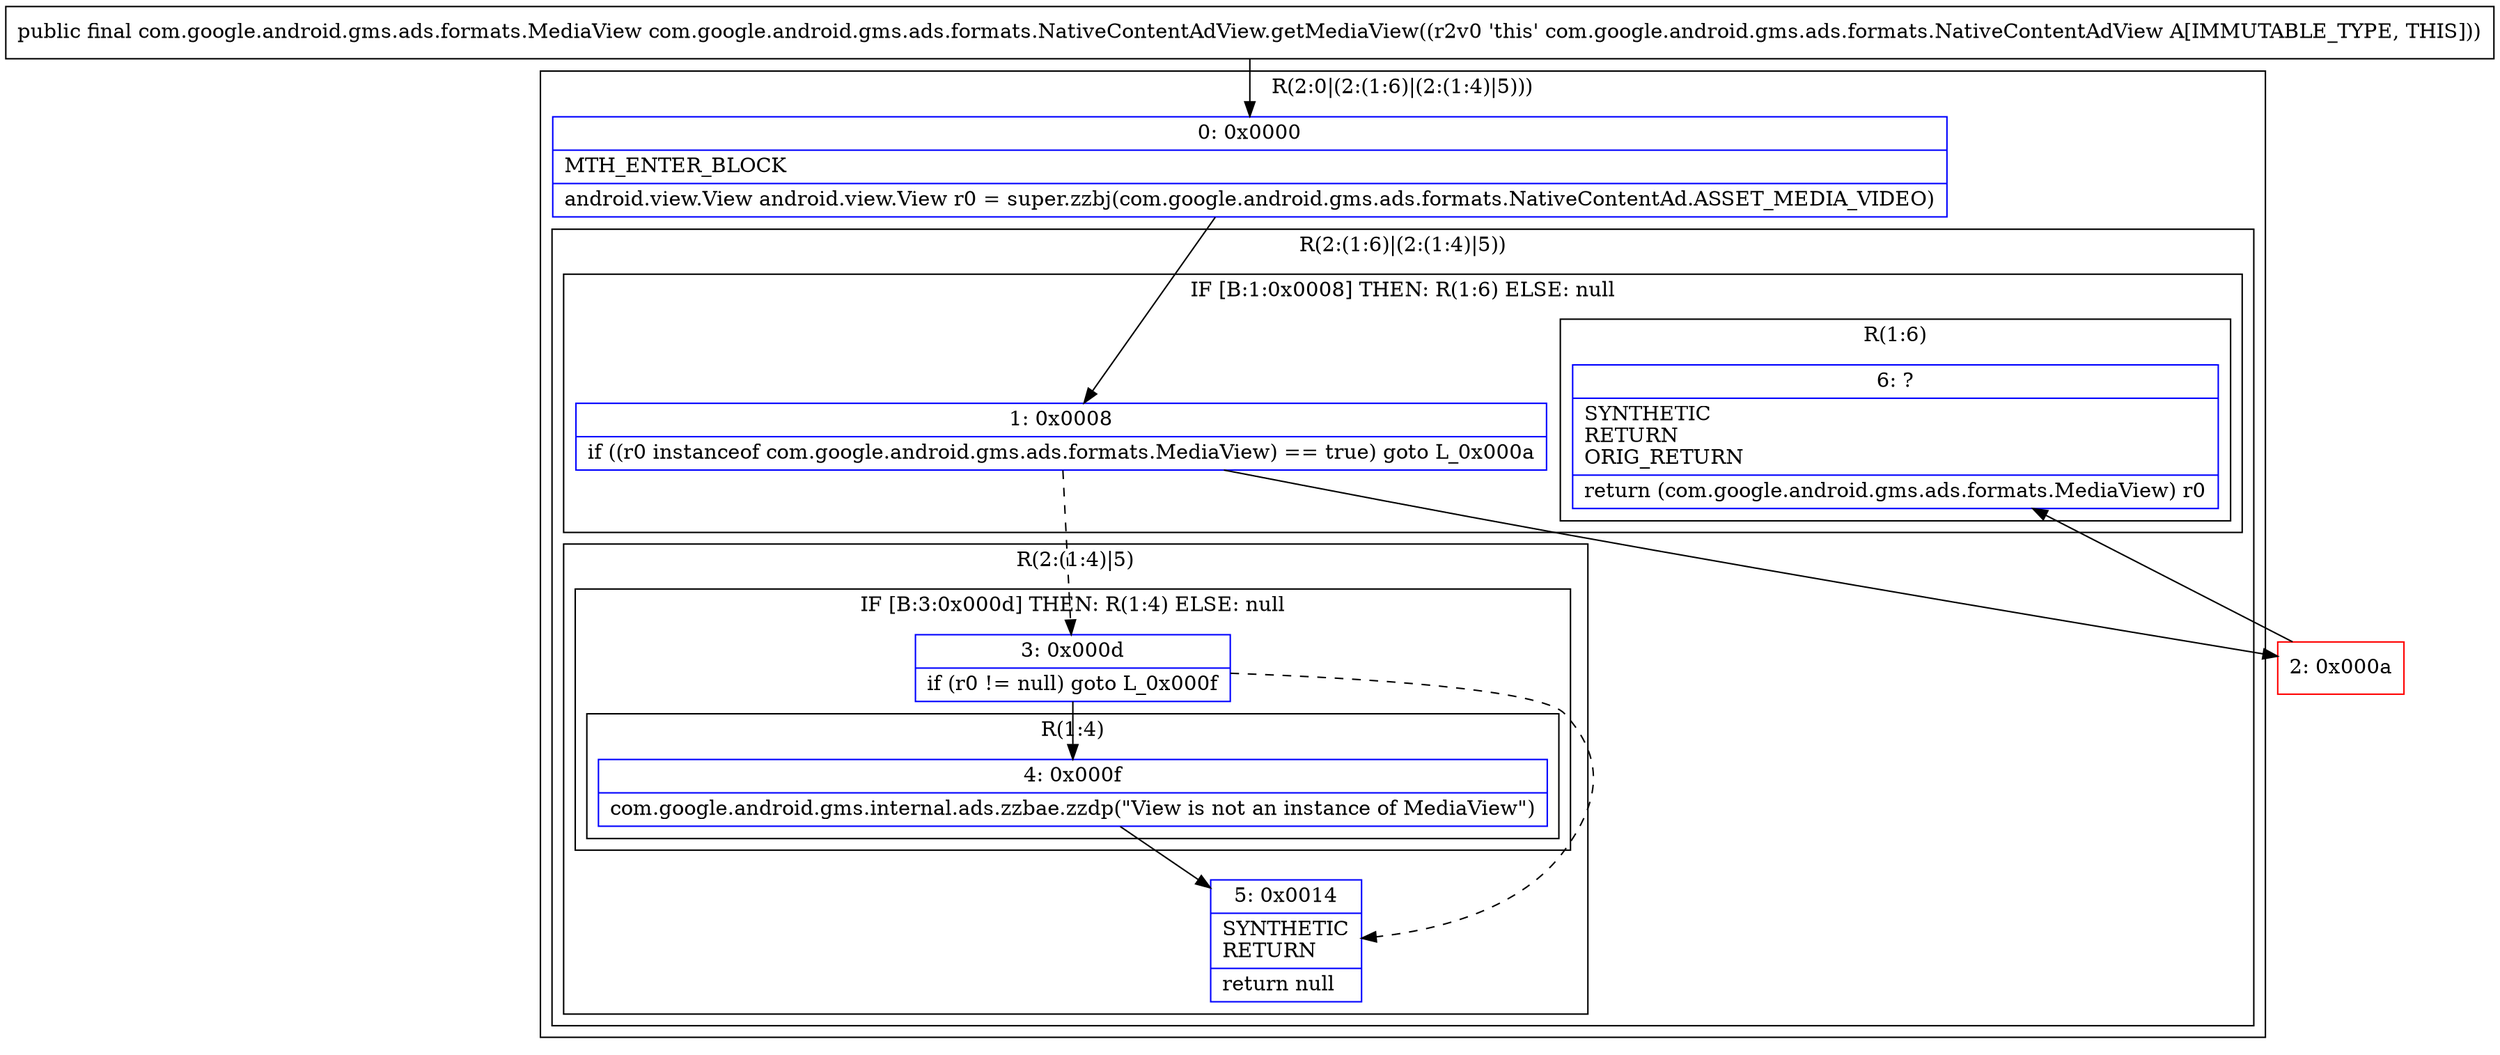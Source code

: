 digraph "CFG forcom.google.android.gms.ads.formats.NativeContentAdView.getMediaView()Lcom\/google\/android\/gms\/ads\/formats\/MediaView;" {
subgraph cluster_Region_437774421 {
label = "R(2:0|(2:(1:6)|(2:(1:4)|5)))";
node [shape=record,color=blue];
Node_0 [shape=record,label="{0\:\ 0x0000|MTH_ENTER_BLOCK\l|android.view.View android.view.View r0 = super.zzbj(com.google.android.gms.ads.formats.NativeContentAd.ASSET_MEDIA_VIDEO)\l}"];
subgraph cluster_Region_911279615 {
label = "R(2:(1:6)|(2:(1:4)|5))";
node [shape=record,color=blue];
subgraph cluster_IfRegion_1115050569 {
label = "IF [B:1:0x0008] THEN: R(1:6) ELSE: null";
node [shape=record,color=blue];
Node_1 [shape=record,label="{1\:\ 0x0008|if ((r0 instanceof com.google.android.gms.ads.formats.MediaView) == true) goto L_0x000a\l}"];
subgraph cluster_Region_1614058124 {
label = "R(1:6)";
node [shape=record,color=blue];
Node_6 [shape=record,label="{6\:\ ?|SYNTHETIC\lRETURN\lORIG_RETURN\l|return (com.google.android.gms.ads.formats.MediaView) r0\l}"];
}
}
subgraph cluster_Region_977510269 {
label = "R(2:(1:4)|5)";
node [shape=record,color=blue];
subgraph cluster_IfRegion_1338387327 {
label = "IF [B:3:0x000d] THEN: R(1:4) ELSE: null";
node [shape=record,color=blue];
Node_3 [shape=record,label="{3\:\ 0x000d|if (r0 != null) goto L_0x000f\l}"];
subgraph cluster_Region_1184381801 {
label = "R(1:4)";
node [shape=record,color=blue];
Node_4 [shape=record,label="{4\:\ 0x000f|com.google.android.gms.internal.ads.zzbae.zzdp(\"View is not an instance of MediaView\")\l}"];
}
}
Node_5 [shape=record,label="{5\:\ 0x0014|SYNTHETIC\lRETURN\l|return null\l}"];
}
}
}
Node_2 [shape=record,color=red,label="{2\:\ 0x000a}"];
MethodNode[shape=record,label="{public final com.google.android.gms.ads.formats.MediaView com.google.android.gms.ads.formats.NativeContentAdView.getMediaView((r2v0 'this' com.google.android.gms.ads.formats.NativeContentAdView A[IMMUTABLE_TYPE, THIS])) }"];
MethodNode -> Node_0;
Node_0 -> Node_1;
Node_1 -> Node_2;
Node_1 -> Node_3[style=dashed];
Node_3 -> Node_4;
Node_3 -> Node_5[style=dashed];
Node_4 -> Node_5;
Node_2 -> Node_6;
}

